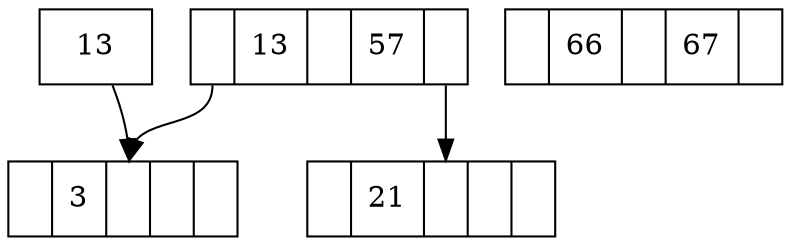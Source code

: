 digraph g {
	
	node [shape = record];

	n1 [label="<l>| 13 |<c>| 57 |<r>"];
	n2 [label="<l>| 3  |<c>| |<r>"];
	n3 [label="<l>| 21 |<c>| |<r>"];
	n4 [label="<l>| 66 |<c>| 67 |<r>"];

	n1:l -> n2:c
	n1:r -> n3:c
	13 -> n2:c
}
